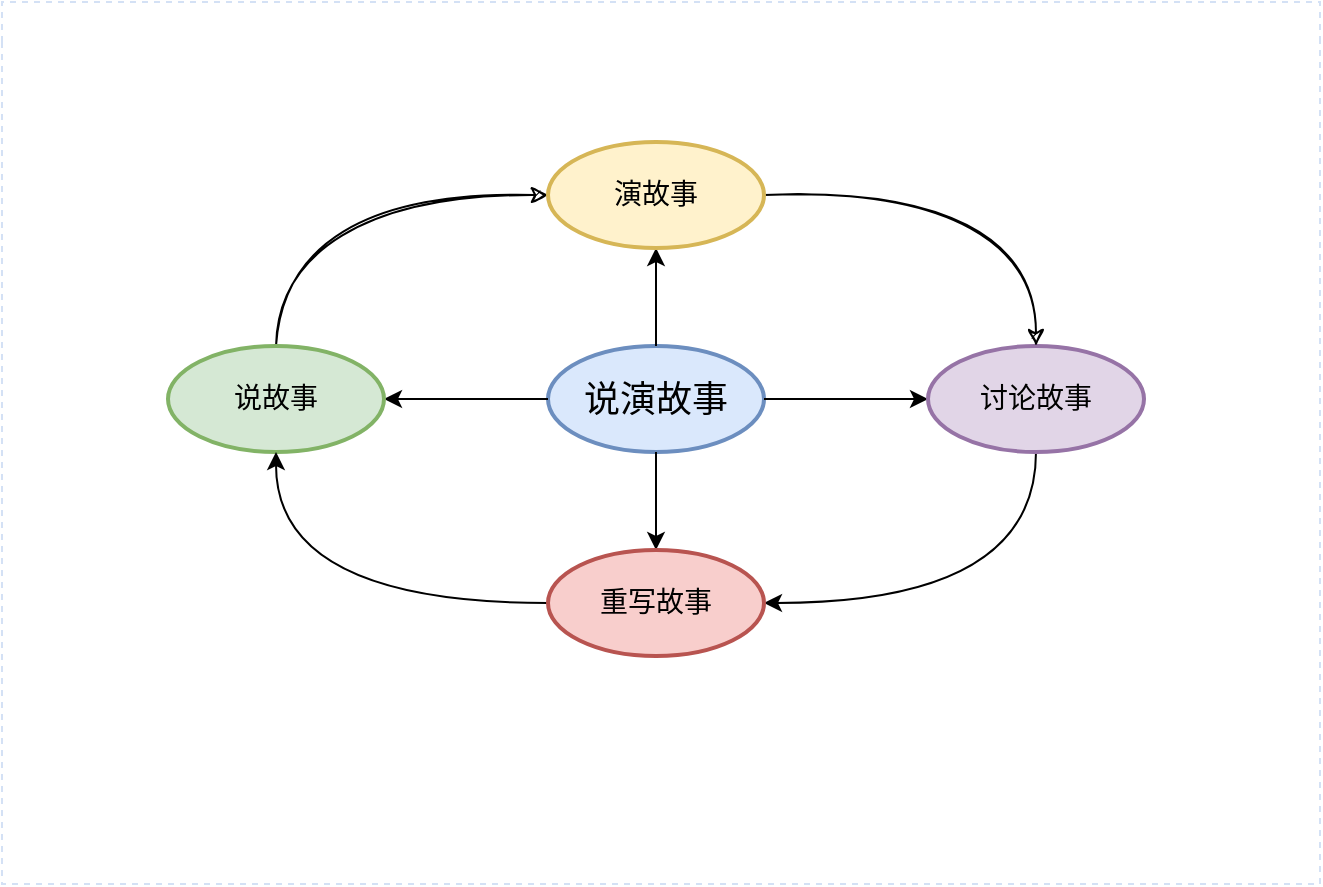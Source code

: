 <mxfile border="50" scale="3" compressed="false" locked="false" version="24.7.16">
  <diagram name="Blank" id="YmL12bMKpDGza6XwsDPr">
    <mxGraphModel dx="2066" dy="1141" grid="0" gridSize="10" guides="1" tooltips="1" connect="1" arrows="1" fold="1" page="0" pageScale="1" pageWidth="827" pageHeight="1169" background="none" math="1" shadow="0">
      <root>
        <mxCell id="X5NqExCQtvZxIxQ7pmgY-0" />
        <mxCell id="1" parent="X5NqExCQtvZxIxQ7pmgY-0" />
        <mxCell id="Gr0Zq-AI6Quabplr0KPa-179" value="" style="swimlane;html=1;startSize=20;horizontal=1;containerType=tree;labelBackgroundColor=none;strokeColor=#D4E1F5;strokeWidth=1;fillColor=none;fontFamily=Comic Sans MS;fontSize=9;swimlaneLine=0;dashed=1;collapsible=0;" parent="1" vertex="1">
          <mxGeometry x="77" y="81" width="659" height="441" as="geometry" />
        </mxCell>
        <mxCell id="Gr0Zq-AI6Quabplr0KPa-180" value="&lt;font style=&quot;font-size: 18px;&quot; face=&quot;Comic Sans MS&quot;&gt;说演故事&lt;/font&gt;" style="ellipse;whiteSpace=wrap;html=1;align=center;container=1;recursiveResize=0;treeFolding=1;strokeWidth=2;fillColor=#dae8fc;strokeColor=#6c8ebf;" parent="Gr0Zq-AI6Quabplr0KPa-179" vertex="1">
          <mxGeometry x="273" y="172" width="108" height="53" as="geometry" />
        </mxCell>
        <mxCell id="zo3zs74M9tKDfiYi9pvR-8" value="" style="edgeStyle=orthogonalEdgeStyle;rounded=0;orthogonalLoop=1;jettySize=auto;html=1;" edge="1" source="Gr0Zq-AI6Quabplr0KPa-180" target="zo3zs74M9tKDfiYi9pvR-9" parent="Gr0Zq-AI6Quabplr0KPa-179">
          <mxGeometry relative="1" as="geometry" />
        </mxCell>
        <mxCell id="zo3zs74M9tKDfiYi9pvR-27" style="edgeStyle=orthogonalEdgeStyle;rounded=0;orthogonalLoop=1;jettySize=auto;html=1;exitX=0.5;exitY=1;exitDx=0;exitDy=0;entryX=1;entryY=0.5;entryDx=0;entryDy=0;curved=1;" edge="1" parent="Gr0Zq-AI6Quabplr0KPa-179" source="zo3zs74M9tKDfiYi9pvR-9" target="zo3zs74M9tKDfiYi9pvR-19">
          <mxGeometry relative="1" as="geometry" />
        </mxCell>
        <mxCell id="zo3zs74M9tKDfiYi9pvR-9" value="&lt;font style=&quot;font-size: 14px;&quot; face=&quot;Comic Sans MS&quot;&gt;讨论故事&lt;/font&gt;" style="ellipse;whiteSpace=wrap;html=1;align=center;container=1;recursiveResize=0;treeFolding=1;strokeWidth=2;fillColor=#e1d5e7;strokeColor=#9673a6;" vertex="1" parent="Gr0Zq-AI6Quabplr0KPa-179">
          <mxGeometry x="463" y="172" width="108" height="53" as="geometry" />
        </mxCell>
        <mxCell id="zo3zs74M9tKDfiYi9pvR-12" value="" style="edgeStyle=orthogonalEdgeStyle;rounded=0;orthogonalLoop=1;jettySize=auto;html=1;" edge="1" source="Gr0Zq-AI6Quabplr0KPa-180" target="zo3zs74M9tKDfiYi9pvR-13" parent="Gr0Zq-AI6Quabplr0KPa-179">
          <mxGeometry relative="1" as="geometry" />
        </mxCell>
        <mxCell id="zo3zs74M9tKDfiYi9pvR-20" style="edgeStyle=orthogonalEdgeStyle;rounded=0;orthogonalLoop=1;jettySize=auto;html=1;exitX=0.5;exitY=0;exitDx=0;exitDy=0;entryX=0;entryY=0.5;entryDx=0;entryDy=0;curved=1;sketch=1;curveFitting=1;jiggle=2;" edge="1" parent="Gr0Zq-AI6Quabplr0KPa-179" source="zo3zs74M9tKDfiYi9pvR-13" target="zo3zs74M9tKDfiYi9pvR-17">
          <mxGeometry relative="1" as="geometry" />
        </mxCell>
        <mxCell id="zo3zs74M9tKDfiYi9pvR-13" value="&lt;font style=&quot;font-size: 14px;&quot; face=&quot;Comic Sans MS&quot;&gt;说故事&lt;/font&gt;" style="ellipse;whiteSpace=wrap;html=1;align=center;container=1;recursiveResize=0;treeFolding=1;strokeWidth=2;fillColor=#d5e8d4;strokeColor=#82b366;" vertex="1" parent="Gr0Zq-AI6Quabplr0KPa-179">
          <mxGeometry x="83" y="172" width="108" height="53" as="geometry" />
        </mxCell>
        <mxCell id="zo3zs74M9tKDfiYi9pvR-16" value="" style="edgeStyle=orthogonalEdgeStyle;rounded=0;orthogonalLoop=1;jettySize=auto;html=1;" edge="1" source="Gr0Zq-AI6Quabplr0KPa-180" target="zo3zs74M9tKDfiYi9pvR-17" parent="Gr0Zq-AI6Quabplr0KPa-179">
          <mxGeometry relative="1" as="geometry" />
        </mxCell>
        <mxCell id="zo3zs74M9tKDfiYi9pvR-25" style="edgeStyle=orthogonalEdgeStyle;rounded=0;orthogonalLoop=1;jettySize=auto;html=1;exitX=1;exitY=0.5;exitDx=0;exitDy=0;entryX=0.5;entryY=0;entryDx=0;entryDy=0;curved=1;flowAnimation=0;sketch=1;curveFitting=1;jiggle=2;" edge="1" parent="Gr0Zq-AI6Quabplr0KPa-179" source="zo3zs74M9tKDfiYi9pvR-17" target="zo3zs74M9tKDfiYi9pvR-9">
          <mxGeometry relative="1" as="geometry" />
        </mxCell>
        <mxCell id="zo3zs74M9tKDfiYi9pvR-17" value="&lt;font style=&quot;font-size: 14px;&quot; face=&quot;Comic Sans MS&quot;&gt;演故事&lt;/font&gt;" style="ellipse;whiteSpace=wrap;html=1;align=center;container=1;recursiveResize=0;treeFolding=1;strokeWidth=2;fillColor=#fff2cc;strokeColor=#d6b656;" vertex="1" parent="Gr0Zq-AI6Quabplr0KPa-179">
          <mxGeometry x="273" y="70" width="108" height="53" as="geometry" />
        </mxCell>
        <mxCell id="zo3zs74M9tKDfiYi9pvR-18" value="" style="edgeStyle=orthogonalEdgeStyle;rounded=0;orthogonalLoop=1;jettySize=auto;html=1;" edge="1" source="Gr0Zq-AI6Quabplr0KPa-180" target="zo3zs74M9tKDfiYi9pvR-19" parent="Gr0Zq-AI6Quabplr0KPa-179">
          <mxGeometry relative="1" as="geometry" />
        </mxCell>
        <mxCell id="zo3zs74M9tKDfiYi9pvR-28" style="edgeStyle=orthogonalEdgeStyle;rounded=0;orthogonalLoop=1;jettySize=auto;html=1;exitX=0;exitY=0.5;exitDx=0;exitDy=0;entryX=0.5;entryY=1;entryDx=0;entryDy=0;curved=1;" edge="1" parent="Gr0Zq-AI6Quabplr0KPa-179" source="zo3zs74M9tKDfiYi9pvR-19" target="zo3zs74M9tKDfiYi9pvR-13">
          <mxGeometry relative="1" as="geometry" />
        </mxCell>
        <mxCell id="zo3zs74M9tKDfiYi9pvR-19" value="&lt;font style=&quot;font-size: 14px;&quot; face=&quot;Comic Sans MS&quot;&gt;重写故事&lt;/font&gt;" style="ellipse;whiteSpace=wrap;html=1;align=center;container=1;recursiveResize=0;treeFolding=1;strokeWidth=2;fillColor=#f8cecc;strokeColor=#b85450;" vertex="1" parent="Gr0Zq-AI6Quabplr0KPa-179">
          <mxGeometry x="273" y="274" width="108" height="53" as="geometry" />
        </mxCell>
      </root>
    </mxGraphModel>
  </diagram>
</mxfile>
